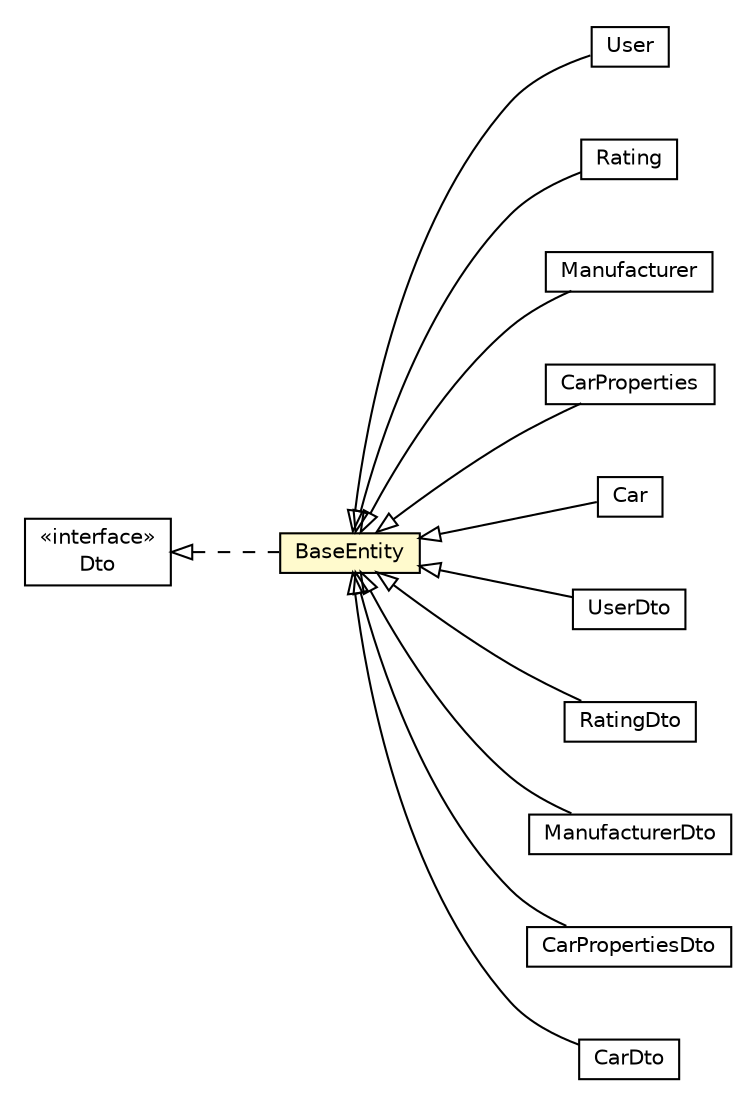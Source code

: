 #!/usr/local/bin/dot
#
# Class diagram 
# Generated by UMLGraph version R5_6-24-gf6e263 (http://www.umlgraph.org/)
#

digraph G {
	edge [fontname="Helvetica",fontsize=10,labelfontname="Helvetica",labelfontsize=10];
	node [fontname="Helvetica",fontsize=10,shape=plaintext];
	nodesep=0.25;
	ranksep=0.5;
	rankdir=LR;
	// com.gwtplatform.carstore.server.dao.domain.User
	c99106 [label=<<table title="com.gwtplatform.carstore.server.dao.domain.User" border="0" cellborder="1" cellspacing="0" cellpadding="2" port="p" href="../../server/dao/domain/User.html">
		<tr><td><table border="0" cellspacing="0" cellpadding="1">
<tr><td align="center" balign="center"> User </td></tr>
		</table></td></tr>
		</table>>, URL="../../server/dao/domain/User.html", fontname="Helvetica", fontcolor="black", fontsize=10.0];
	// com.gwtplatform.carstore.server.dao.domain.Rating
	c99107 [label=<<table title="com.gwtplatform.carstore.server.dao.domain.Rating" border="0" cellborder="1" cellspacing="0" cellpadding="2" port="p" href="../../server/dao/domain/Rating.html">
		<tr><td><table border="0" cellspacing="0" cellpadding="1">
<tr><td align="center" balign="center"> Rating </td></tr>
		</table></td></tr>
		</table>>, URL="../../server/dao/domain/Rating.html", fontname="Helvetica", fontcolor="black", fontsize=10.0];
	// com.gwtplatform.carstore.server.dao.domain.Manufacturer
	c99108 [label=<<table title="com.gwtplatform.carstore.server.dao.domain.Manufacturer" border="0" cellborder="1" cellspacing="0" cellpadding="2" port="p" href="../../server/dao/domain/Manufacturer.html">
		<tr><td><table border="0" cellspacing="0" cellpadding="1">
<tr><td align="center" balign="center"> Manufacturer </td></tr>
		</table></td></tr>
		</table>>, URL="../../server/dao/domain/Manufacturer.html", fontname="Helvetica", fontcolor="black", fontsize=10.0];
	// com.gwtplatform.carstore.server.dao.domain.CarProperties
	c99109 [label=<<table title="com.gwtplatform.carstore.server.dao.domain.CarProperties" border="0" cellborder="1" cellspacing="0" cellpadding="2" port="p" href="../../server/dao/domain/CarProperties.html">
		<tr><td><table border="0" cellspacing="0" cellpadding="1">
<tr><td align="center" balign="center"> CarProperties </td></tr>
		</table></td></tr>
		</table>>, URL="../../server/dao/domain/CarProperties.html", fontname="Helvetica", fontcolor="black", fontsize=10.0];
	// com.gwtplatform.carstore.server.dao.domain.Car
	c99110 [label=<<table title="com.gwtplatform.carstore.server.dao.domain.Car" border="0" cellborder="1" cellspacing="0" cellpadding="2" port="p" href="../../server/dao/domain/Car.html">
		<tr><td><table border="0" cellspacing="0" cellpadding="1">
<tr><td align="center" balign="center"> Car </td></tr>
		</table></td></tr>
		</table>>, URL="../../server/dao/domain/Car.html", fontname="Helvetica", fontcolor="black", fontsize=10.0];
	// com.gwtplatform.carstore.shared.dto.UserDto
	c99131 [label=<<table title="com.gwtplatform.carstore.shared.dto.UserDto" border="0" cellborder="1" cellspacing="0" cellpadding="2" port="p" href="./UserDto.html">
		<tr><td><table border="0" cellspacing="0" cellpadding="1">
<tr><td align="center" balign="center"> UserDto </td></tr>
		</table></td></tr>
		</table>>, URL="./UserDto.html", fontname="Helvetica", fontcolor="black", fontsize=10.0];
	// com.gwtplatform.carstore.shared.dto.RatingDto
	c99132 [label=<<table title="com.gwtplatform.carstore.shared.dto.RatingDto" border="0" cellborder="1" cellspacing="0" cellpadding="2" port="p" href="./RatingDto.html">
		<tr><td><table border="0" cellspacing="0" cellpadding="1">
<tr><td align="center" balign="center"> RatingDto </td></tr>
		</table></td></tr>
		</table>>, URL="./RatingDto.html", fontname="Helvetica", fontcolor="black", fontsize=10.0];
	// com.gwtplatform.carstore.shared.dto.ManufacturerDto
	c99135 [label=<<table title="com.gwtplatform.carstore.shared.dto.ManufacturerDto" border="0" cellborder="1" cellspacing="0" cellpadding="2" port="p" href="./ManufacturerDto.html">
		<tr><td><table border="0" cellspacing="0" cellpadding="1">
<tr><td align="center" balign="center"> ManufacturerDto </td></tr>
		</table></td></tr>
		</table>>, URL="./ManufacturerDto.html", fontname="Helvetica", fontcolor="black", fontsize=10.0];
	// com.gwtplatform.carstore.shared.dto.Dto
	c99136 [label=<<table title="com.gwtplatform.carstore.shared.dto.Dto" border="0" cellborder="1" cellspacing="0" cellpadding="2" port="p" href="./Dto.html">
		<tr><td><table border="0" cellspacing="0" cellpadding="1">
<tr><td align="center" balign="center"> &#171;interface&#187; </td></tr>
<tr><td align="center" balign="center"> Dto </td></tr>
		</table></td></tr>
		</table>>, URL="./Dto.html", fontname="Helvetica", fontcolor="black", fontsize=10.0];
	// com.gwtplatform.carstore.shared.dto.CarPropertiesDto
	c99138 [label=<<table title="com.gwtplatform.carstore.shared.dto.CarPropertiesDto" border="0" cellborder="1" cellspacing="0" cellpadding="2" port="p" href="./CarPropertiesDto.html">
		<tr><td><table border="0" cellspacing="0" cellpadding="1">
<tr><td align="center" balign="center"> CarPropertiesDto </td></tr>
		</table></td></tr>
		</table>>, URL="./CarPropertiesDto.html", fontname="Helvetica", fontcolor="black", fontsize=10.0];
	// com.gwtplatform.carstore.shared.dto.CarDto
	c99139 [label=<<table title="com.gwtplatform.carstore.shared.dto.CarDto" border="0" cellborder="1" cellspacing="0" cellpadding="2" port="p" href="./CarDto.html">
		<tr><td><table border="0" cellspacing="0" cellpadding="1">
<tr><td align="center" balign="center"> CarDto </td></tr>
		</table></td></tr>
		</table>>, URL="./CarDto.html", fontname="Helvetica", fontcolor="black", fontsize=10.0];
	// com.gwtplatform.carstore.shared.dto.BaseEntity
	c99140 [label=<<table title="com.gwtplatform.carstore.shared.dto.BaseEntity" border="0" cellborder="1" cellspacing="0" cellpadding="2" port="p" bgcolor="lemonChiffon" href="./BaseEntity.html">
		<tr><td><table border="0" cellspacing="0" cellpadding="1">
<tr><td align="center" balign="center"> BaseEntity </td></tr>
		</table></td></tr>
		</table>>, URL="./BaseEntity.html", fontname="Helvetica", fontcolor="black", fontsize=10.0];
	//com.gwtplatform.carstore.server.dao.domain.User extends com.gwtplatform.carstore.shared.dto.BaseEntity
	c99140:p -> c99106:p [dir=back,arrowtail=empty];
	//com.gwtplatform.carstore.server.dao.domain.Rating extends com.gwtplatform.carstore.shared.dto.BaseEntity
	c99140:p -> c99107:p [dir=back,arrowtail=empty];
	//com.gwtplatform.carstore.server.dao.domain.Manufacturer extends com.gwtplatform.carstore.shared.dto.BaseEntity
	c99140:p -> c99108:p [dir=back,arrowtail=empty];
	//com.gwtplatform.carstore.server.dao.domain.CarProperties extends com.gwtplatform.carstore.shared.dto.BaseEntity
	c99140:p -> c99109:p [dir=back,arrowtail=empty];
	//com.gwtplatform.carstore.server.dao.domain.Car extends com.gwtplatform.carstore.shared.dto.BaseEntity
	c99140:p -> c99110:p [dir=back,arrowtail=empty];
	//com.gwtplatform.carstore.shared.dto.UserDto extends com.gwtplatform.carstore.shared.dto.BaseEntity
	c99140:p -> c99131:p [dir=back,arrowtail=empty];
	//com.gwtplatform.carstore.shared.dto.RatingDto extends com.gwtplatform.carstore.shared.dto.BaseEntity
	c99140:p -> c99132:p [dir=back,arrowtail=empty];
	//com.gwtplatform.carstore.shared.dto.ManufacturerDto extends com.gwtplatform.carstore.shared.dto.BaseEntity
	c99140:p -> c99135:p [dir=back,arrowtail=empty];
	//com.gwtplatform.carstore.shared.dto.CarPropertiesDto extends com.gwtplatform.carstore.shared.dto.BaseEntity
	c99140:p -> c99138:p [dir=back,arrowtail=empty];
	//com.gwtplatform.carstore.shared.dto.CarDto extends com.gwtplatform.carstore.shared.dto.BaseEntity
	c99140:p -> c99139:p [dir=back,arrowtail=empty];
	//com.gwtplatform.carstore.shared.dto.BaseEntity implements com.gwtplatform.carstore.shared.dto.Dto
	c99136:p -> c99140:p [dir=back,arrowtail=empty,style=dashed];
}

